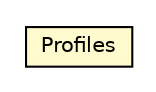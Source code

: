 #!/usr/local/bin/dot
#
# Class diagram 
# Generated by UMLGraph version R5_6-24-gf6e263 (http://www.umlgraph.org/)
#

digraph G {
	edge [fontname="Helvetica",fontsize=10,labelfontname="Helvetica",labelfontsize=10];
	node [fontname="Helvetica",fontsize=10,shape=plaintext];
	nodesep=0.25;
	ranksep=0.5;
	// org.universAAL.ucc.model.jaxb.Profiles
	c6585098 [label=<<table title="org.universAAL.ucc.model.jaxb.Profiles" border="0" cellborder="1" cellspacing="0" cellpadding="2" port="p" bgcolor="lemonChiffon" href="./Profiles.html">
		<tr><td><table border="0" cellspacing="0" cellpadding="1">
<tr><td align="center" balign="center"> Profiles </td></tr>
		</table></td></tr>
		</table>>, URL="./Profiles.html", fontname="Helvetica", fontcolor="black", fontsize=10.0];
}

